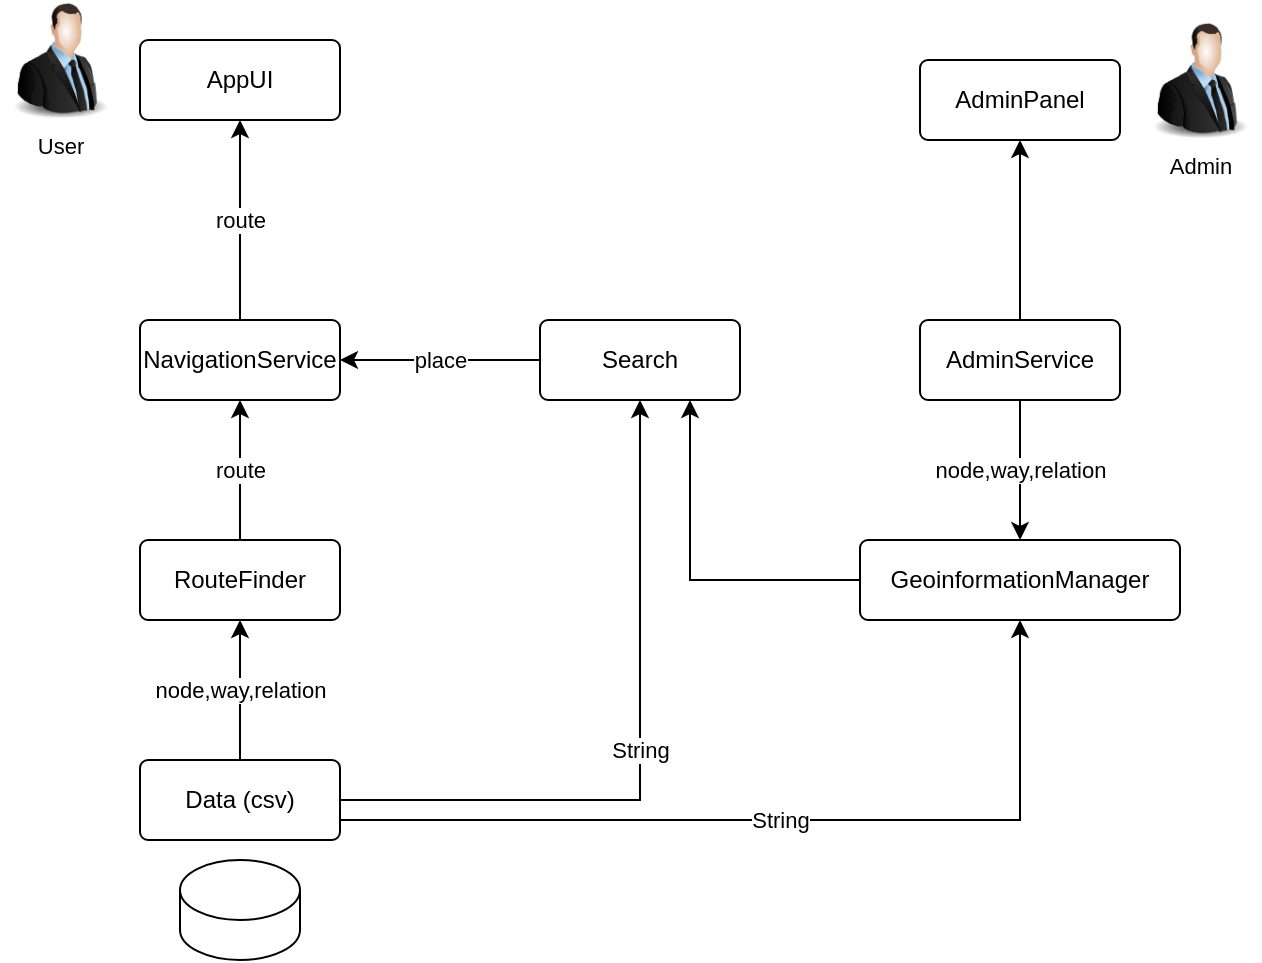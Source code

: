 <mxfile version="22.1.5" type="github">
  <diagram name="Page-1" id="ZLThdicA-OdPu5vBrqyY">
    <mxGraphModel dx="726" dy="1189" grid="1" gridSize="10" guides="1" tooltips="1" connect="1" arrows="1" fold="1" page="1" pageScale="1" pageWidth="827" pageHeight="1169" math="0" shadow="0">
      <root>
        <mxCell id="0" />
        <mxCell id="1" parent="0" />
        <mxCell id="FRcxAsJq49J6F0Cx415r-2" value="&lt;div&gt;AppUI&lt;/div&gt;" style="rounded=1;arcSize=10;whiteSpace=wrap;html=1;align=center;" vertex="1" parent="1">
          <mxGeometry x="220" y="110" width="100" height="40" as="geometry" />
        </mxCell>
        <mxCell id="FRcxAsJq49J6F0Cx415r-7" value="route" style="rounded=0;orthogonalLoop=1;jettySize=auto;html=1;" edge="1" parent="1" source="FRcxAsJq49J6F0Cx415r-3" target="FRcxAsJq49J6F0Cx415r-2">
          <mxGeometry relative="1" as="geometry" />
        </mxCell>
        <mxCell id="FRcxAsJq49J6F0Cx415r-3" value="NavigationService" style="rounded=1;arcSize=10;whiteSpace=wrap;html=1;align=center;" vertex="1" parent="1">
          <mxGeometry x="220" y="250" width="100" height="40" as="geometry" />
        </mxCell>
        <mxCell id="FRcxAsJq49J6F0Cx415r-13" value="route" style="edgeStyle=none;shape=connector;rounded=0;orthogonalLoop=1;jettySize=auto;html=1;labelBackgroundColor=default;strokeColor=default;align=center;verticalAlign=middle;fontFamily=Helvetica;fontSize=11;fontColor=default;endArrow=classic;" edge="1" parent="1" source="FRcxAsJq49J6F0Cx415r-4" target="FRcxAsJq49J6F0Cx415r-3">
          <mxGeometry relative="1" as="geometry" />
        </mxCell>
        <mxCell id="FRcxAsJq49J6F0Cx415r-4" value="RouteFinder" style="rounded=1;arcSize=10;whiteSpace=wrap;html=1;align=center;" vertex="1" parent="1">
          <mxGeometry x="220" y="360" width="100" height="40" as="geometry" />
        </mxCell>
        <mxCell id="FRcxAsJq49J6F0Cx415r-12" value="node,way,relation" style="edgeStyle=none;shape=connector;rounded=0;orthogonalLoop=1;jettySize=auto;html=1;exitX=0.5;exitY=0;exitDx=0;exitDy=0;labelBackgroundColor=default;strokeColor=default;align=center;verticalAlign=middle;fontFamily=Helvetica;fontSize=11;fontColor=default;endArrow=classic;" edge="1" parent="1" source="FRcxAsJq49J6F0Cx415r-5" target="FRcxAsJq49J6F0Cx415r-4">
          <mxGeometry relative="1" as="geometry" />
        </mxCell>
        <mxCell id="FRcxAsJq49J6F0Cx415r-17" value="&lt;div&gt;String&lt;/div&gt;" style="edgeStyle=none;shape=connector;rounded=0;orthogonalLoop=1;jettySize=auto;html=1;labelBackgroundColor=default;strokeColor=default;align=center;verticalAlign=middle;fontFamily=Helvetica;fontSize=11;fontColor=default;endArrow=classic;" edge="1" parent="1" source="FRcxAsJq49J6F0Cx415r-5" target="FRcxAsJq49J6F0Cx415r-6">
          <mxGeometry relative="1" as="geometry">
            <Array as="points">
              <mxPoint x="470" y="490" />
            </Array>
          </mxGeometry>
        </mxCell>
        <mxCell id="FRcxAsJq49J6F0Cx415r-27" value="String" style="edgeStyle=none;shape=connector;rounded=0;orthogonalLoop=1;jettySize=auto;html=1;exitX=1;exitY=0.75;exitDx=0;exitDy=0;labelBackgroundColor=default;strokeColor=default;align=center;verticalAlign=middle;fontFamily=Helvetica;fontSize=11;fontColor=default;endArrow=classic;" edge="1" parent="1" source="FRcxAsJq49J6F0Cx415r-5" target="FRcxAsJq49J6F0Cx415r-24">
          <mxGeometry relative="1" as="geometry">
            <mxPoint x="670" y="500.412" as="targetPoint" />
            <Array as="points">
              <mxPoint x="660" y="500" />
            </Array>
          </mxGeometry>
        </mxCell>
        <mxCell id="FRcxAsJq49J6F0Cx415r-5" value="Data (csv)" style="rounded=1;arcSize=10;whiteSpace=wrap;html=1;align=center;" vertex="1" parent="1">
          <mxGeometry x="220" y="470" width="100" height="40" as="geometry" />
        </mxCell>
        <mxCell id="FRcxAsJq49J6F0Cx415r-11" value="place" style="edgeStyle=none;shape=connector;rounded=0;orthogonalLoop=1;jettySize=auto;html=1;labelBackgroundColor=default;strokeColor=default;align=center;verticalAlign=middle;fontFamily=Helvetica;fontSize=11;fontColor=default;endArrow=classic;" edge="1" parent="1" source="FRcxAsJq49J6F0Cx415r-6" target="FRcxAsJq49J6F0Cx415r-3">
          <mxGeometry relative="1" as="geometry" />
        </mxCell>
        <mxCell id="FRcxAsJq49J6F0Cx415r-6" value="Search" style="rounded=1;arcSize=10;whiteSpace=wrap;html=1;align=center;" vertex="1" parent="1">
          <mxGeometry x="420" y="250" width="100" height="40" as="geometry" />
        </mxCell>
        <mxCell id="FRcxAsJq49J6F0Cx415r-14" style="edgeStyle=none;shape=connector;rounded=0;orthogonalLoop=1;jettySize=auto;html=1;exitX=0.5;exitY=0;exitDx=0;exitDy=0;labelBackgroundColor=default;strokeColor=default;align=center;verticalAlign=middle;fontFamily=Helvetica;fontSize=11;fontColor=default;endArrow=classic;" edge="1" parent="1" source="FRcxAsJq49J6F0Cx415r-5" target="FRcxAsJq49J6F0Cx415r-5">
          <mxGeometry relative="1" as="geometry" />
        </mxCell>
        <mxCell id="FRcxAsJq49J6F0Cx415r-15" value="" style="shape=cylinder3;whiteSpace=wrap;html=1;boundedLbl=1;backgroundOutline=1;size=15;fontFamily=Helvetica;fontSize=11;fontColor=default;" vertex="1" parent="1">
          <mxGeometry x="240" y="520" width="60" height="50" as="geometry" />
        </mxCell>
        <mxCell id="FRcxAsJq49J6F0Cx415r-16" value="User" style="image;html=1;image=img/lib/clip_art/people/Suit_Man_128x128.png;fontFamily=Helvetica;fontSize=11;fontColor=default;" vertex="1" parent="1">
          <mxGeometry x="150" y="90" width="60" height="60" as="geometry" />
        </mxCell>
        <mxCell id="FRcxAsJq49J6F0Cx415r-19" value="AdminPanel" style="rounded=1;arcSize=10;whiteSpace=wrap;html=1;align=center;" vertex="1" parent="1">
          <mxGeometry x="610" y="120" width="100" height="40" as="geometry" />
        </mxCell>
        <mxCell id="FRcxAsJq49J6F0Cx415r-21" value="Admin" style="image;html=1;image=img/lib/clip_art/people/Suit_Man_128x128.png;fontFamily=Helvetica;fontSize=11;fontColor=default;" vertex="1" parent="1">
          <mxGeometry x="720" y="100" width="60" height="60" as="geometry" />
        </mxCell>
        <mxCell id="FRcxAsJq49J6F0Cx415r-25" value="&lt;div&gt;node,way,relation&lt;/div&gt;" style="edgeStyle=none;shape=connector;rounded=0;orthogonalLoop=1;jettySize=auto;html=1;exitX=0.5;exitY=1;exitDx=0;exitDy=0;labelBackgroundColor=default;strokeColor=default;align=center;verticalAlign=middle;fontFamily=Helvetica;fontSize=11;fontColor=default;endArrow=classic;" edge="1" parent="1" source="FRcxAsJq49J6F0Cx415r-22" target="FRcxAsJq49J6F0Cx415r-24">
          <mxGeometry relative="1" as="geometry" />
        </mxCell>
        <mxCell id="FRcxAsJq49J6F0Cx415r-30" style="edgeStyle=none;shape=connector;rounded=0;orthogonalLoop=1;jettySize=auto;html=1;exitX=0.5;exitY=0;exitDx=0;exitDy=0;labelBackgroundColor=default;strokeColor=default;align=center;verticalAlign=middle;fontFamily=Helvetica;fontSize=11;fontColor=default;endArrow=classic;" edge="1" parent="1" source="FRcxAsJq49J6F0Cx415r-22" target="FRcxAsJq49J6F0Cx415r-19">
          <mxGeometry relative="1" as="geometry" />
        </mxCell>
        <mxCell id="FRcxAsJq49J6F0Cx415r-22" value="AdminService" style="rounded=1;arcSize=10;whiteSpace=wrap;html=1;align=center;" vertex="1" parent="1">
          <mxGeometry x="610" y="250" width="100" height="40" as="geometry" />
        </mxCell>
        <mxCell id="FRcxAsJq49J6F0Cx415r-28" style="edgeStyle=none;shape=connector;rounded=0;orthogonalLoop=1;jettySize=auto;html=1;exitX=0;exitY=0.5;exitDx=0;exitDy=0;labelBackgroundColor=default;strokeColor=default;align=center;verticalAlign=middle;fontFamily=Helvetica;fontSize=11;fontColor=default;endArrow=classic;entryX=0.75;entryY=1;entryDx=0;entryDy=0;" edge="1" parent="1" source="FRcxAsJq49J6F0Cx415r-24" target="FRcxAsJq49J6F0Cx415r-6">
          <mxGeometry relative="1" as="geometry">
            <mxPoint x="490" y="380.412" as="targetPoint" />
            <Array as="points">
              <mxPoint x="495" y="380" />
            </Array>
          </mxGeometry>
        </mxCell>
        <mxCell id="FRcxAsJq49J6F0Cx415r-24" value="GeoinformationManager" style="rounded=1;arcSize=10;whiteSpace=wrap;html=1;align=center;" vertex="1" parent="1">
          <mxGeometry x="580" y="360" width="160" height="40" as="geometry" />
        </mxCell>
      </root>
    </mxGraphModel>
  </diagram>
</mxfile>
